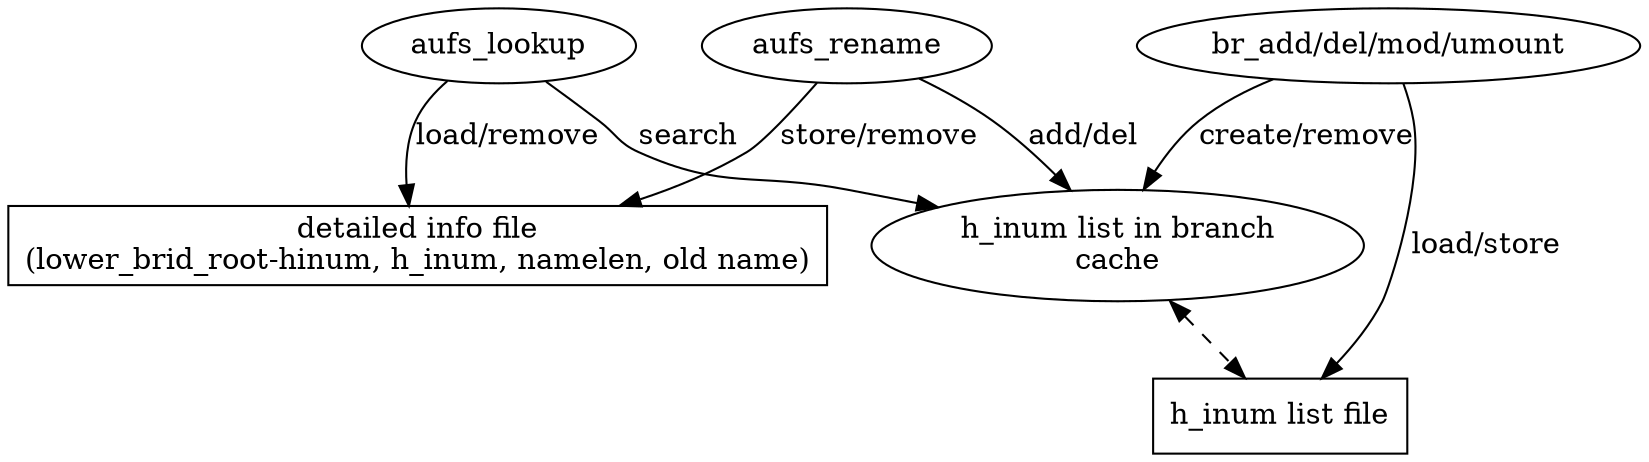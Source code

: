 
// to view this graph, run dot(1) command in GRAPHVIZ.

digraph G {
node [shape=box];
whinfo [label="detailed info file\n(lower_brid_root-hinum, h_inum, namelen, old name)"];

node [shape=oval];

aufs_rename -> whinfo [label="store/remove"];

node [shape=oval];
inode_list [label="h_inum list in branch\ncache"];

node [shape=box];
whinode [label="h_inum list file"];

node [shape=oval];
brmgmt [label="br_add/del/mod/umount"];

brmgmt -> inode_list [label="create/remove"];
brmgmt -> whinode [label="load/store"];

inode_list -> whinode [style=dashed,dir=both];

aufs_rename -> inode_list [label="add/del"];

aufs_lookup -> inode_list [label="search"];

aufs_lookup -> whinfo [label="load/remove"];
}
